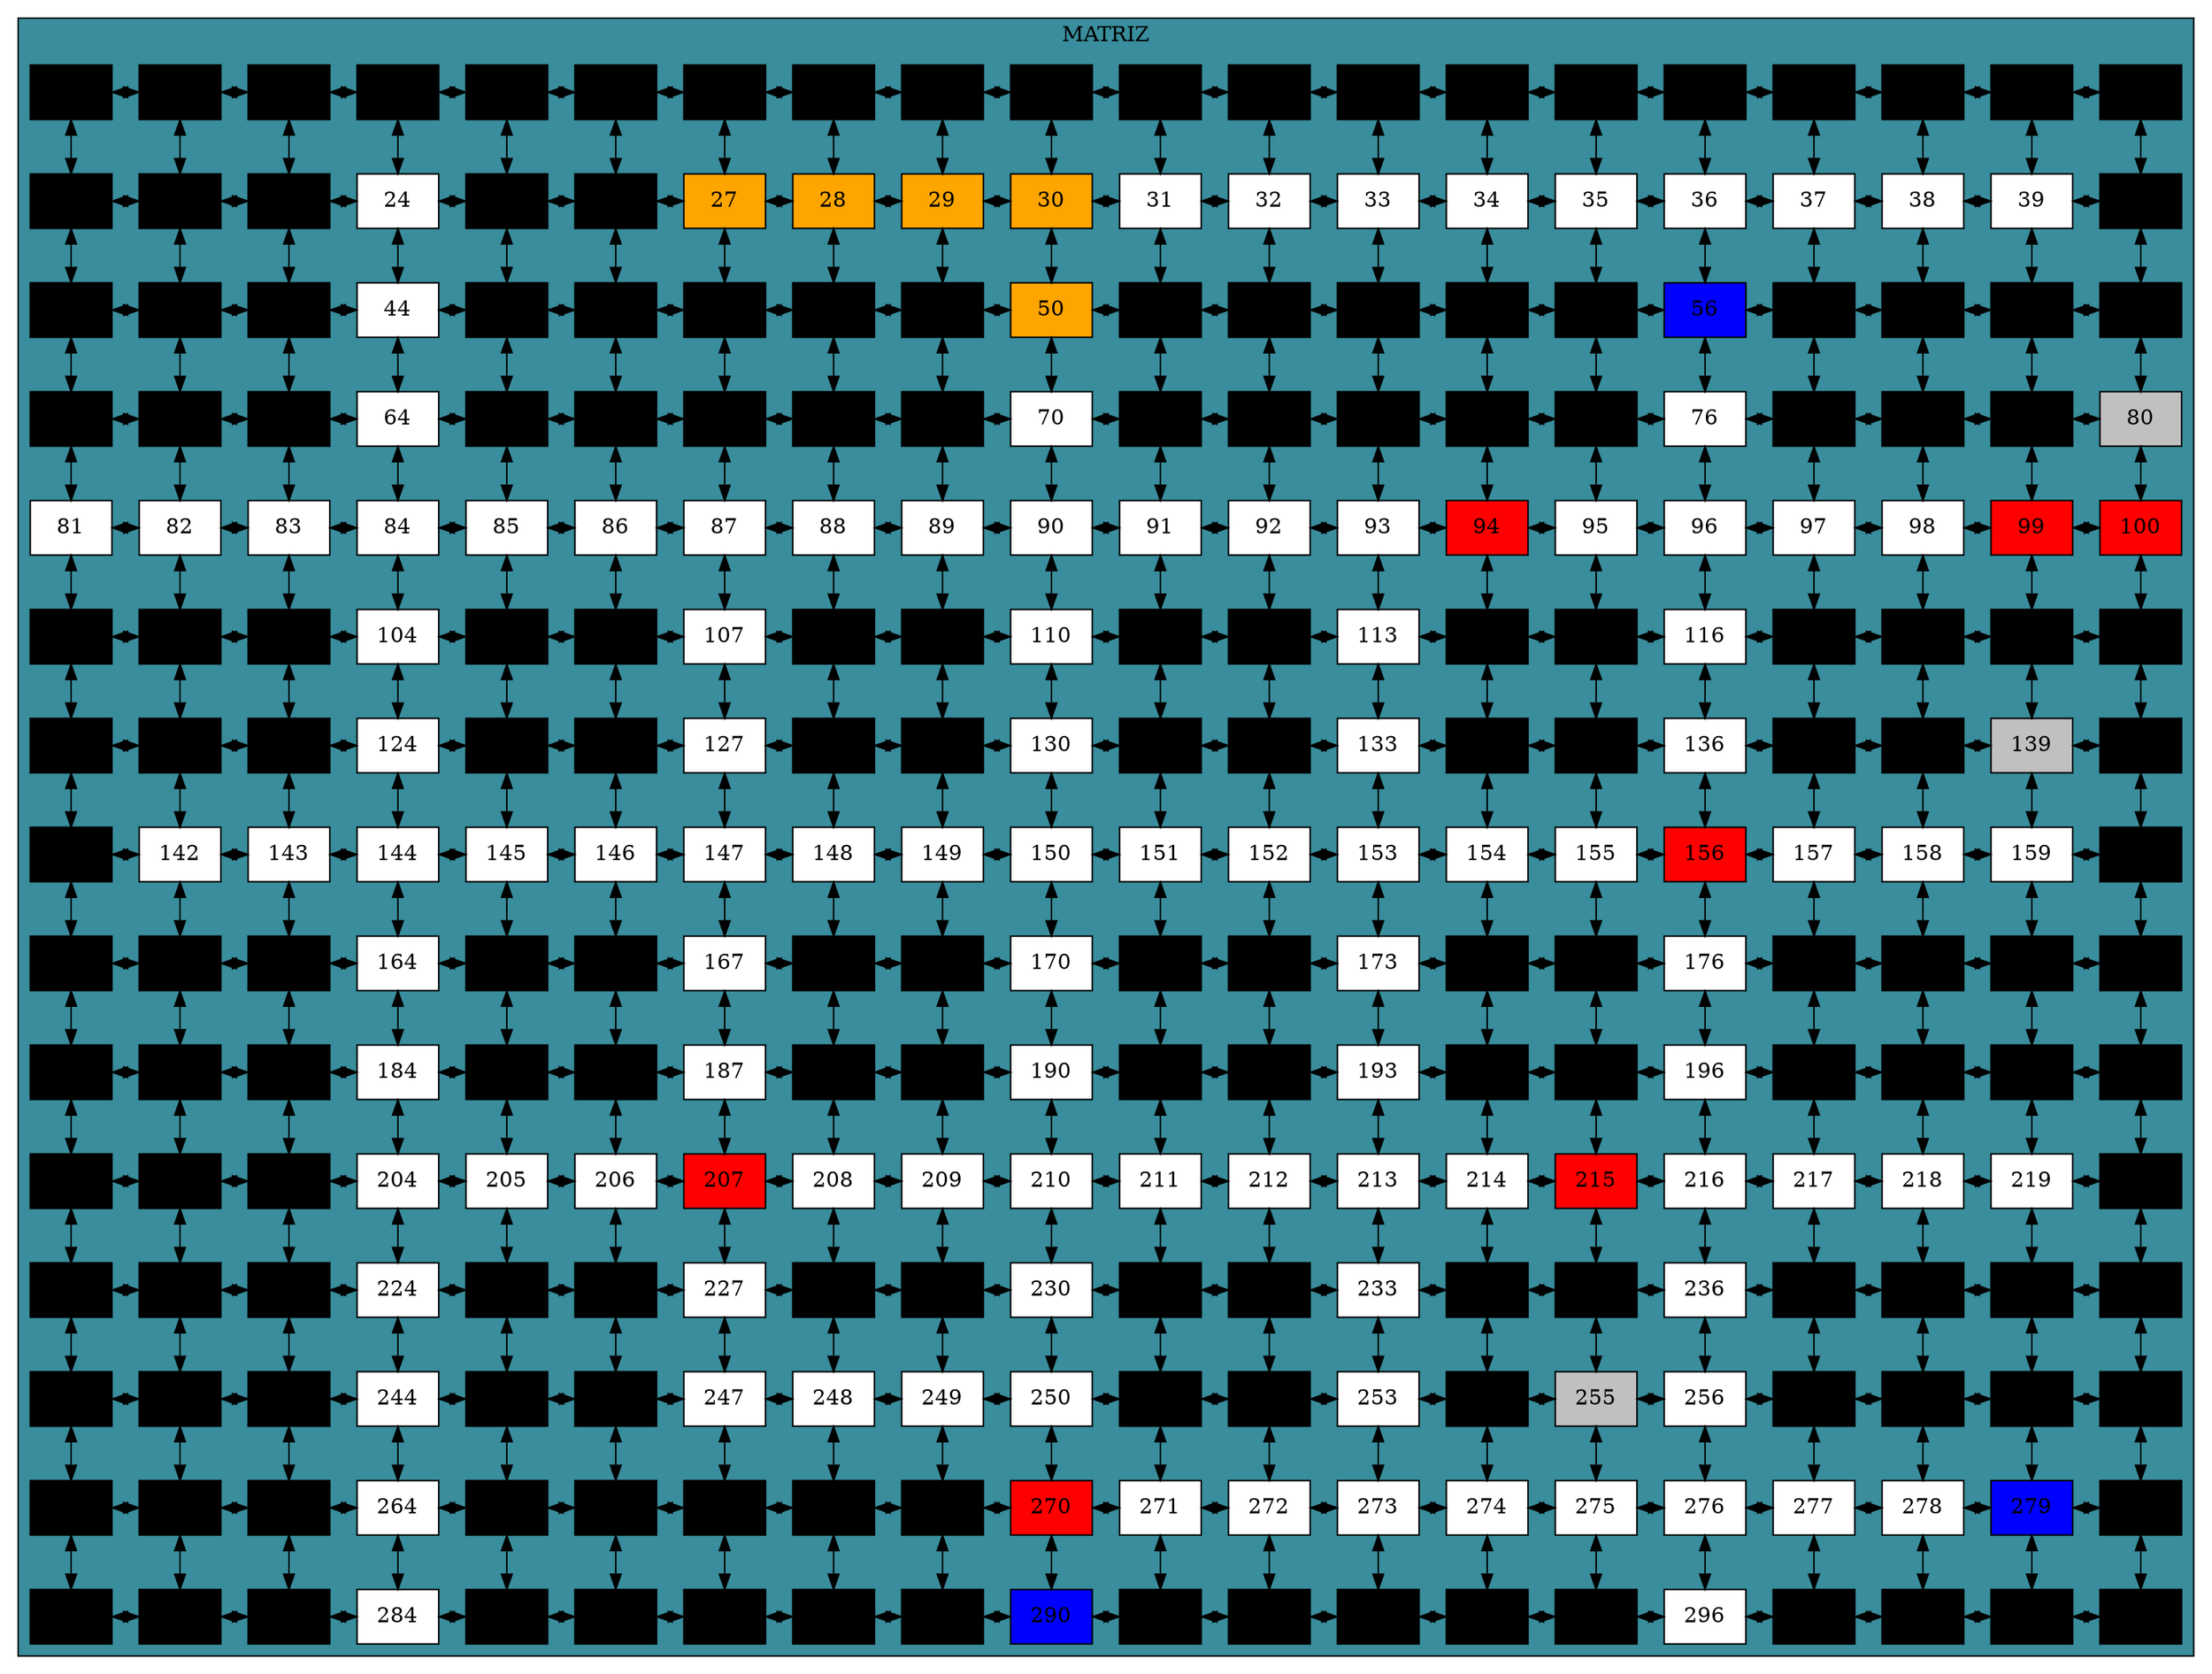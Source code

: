 digraph L{node[shape = box fillcolor = "#FFEDBB" style  = filled]subgraph cluster_p{label= "MATRIZ"bgcolor = "#398D9C"edge [dir = "both"]celda1[label= "1", fillcolor =black, group = 2 ];celda2[label= "2", fillcolor =black, group = 2 ];celda3[label= "3", fillcolor =black, group = 2 ];celda4[label= "4", fillcolor =black, group = 2 ];celda5[label= "5", fillcolor =black, group = 2 ];celda6[label= "6", fillcolor =black, group = 2 ];celda7[label= "7", fillcolor =black, group = 2 ];celda8[label= "8", fillcolor =black, group = 2 ];celda9[label= "9", fillcolor =black, group = 2 ];celda10[label= "10", fillcolor =black, group = 2 ];celda11[label= "11", fillcolor =black, group = 2 ];celda12[label= "12", fillcolor =black, group = 2 ];celda13[label= "13", fillcolor =black, group = 2 ];celda14[label= "14", fillcolor =black, group = 2 ];celda15[label= "15", fillcolor =black, group = 2 ];celda16[label= "16", fillcolor =black, group = 2 ];celda17[label= "17", fillcolor =black, group = 2 ];celda18[label= "18", fillcolor =black, group = 2 ];celda19[label= "19", fillcolor =black, group = 2 ];celda20[label= "20", fillcolor =black, group = 2 ];celda21[label= "21", fillcolor =black, group = 2 ];celda22[label= "22", fillcolor =black, group = 2 ];celda23[label= "23", fillcolor =black, group = 2 ];celda24[label= "24", fillcolor =white, group = 2 ];celda25[label= "25", fillcolor =black, group = 2 ];celda26[label= "26", fillcolor =black, group = 2 ];celda27[label= "27", fillcolor =orange, group = 2 ];celda28[label= "28", fillcolor =orange, group = 2 ];celda29[label= "29", fillcolor =orange, group = 2 ];celda30[label= "30", fillcolor =orange, group = 2 ];celda31[label= "31", fillcolor =white, group = 2 ];celda32[label= "32", fillcolor =white, group = 2 ];celda33[label= "33", fillcolor =white, group = 2 ];celda34[label= "34", fillcolor =white, group = 2 ];celda35[label= "35", fillcolor =white, group = 2 ];celda36[label= "36", fillcolor =white, group = 2 ];celda37[label= "37", fillcolor =white, group = 2 ];celda38[label= "38", fillcolor =white, group = 2 ];celda39[label= "39", fillcolor =white, group = 2 ];celda40[label= "40", fillcolor =black, group = 2 ];celda41[label= "41", fillcolor =black, group = 2 ];celda42[label= "42", fillcolor =black, group = 2 ];celda43[label= "43", fillcolor =black, group = 2 ];celda44[label= "44", fillcolor =white, group = 2 ];celda45[label= "45", fillcolor =black, group = 2 ];celda46[label= "46", fillcolor =black, group = 2 ];celda47[label= "47", fillcolor =black, group = 2 ];celda48[label= "48", fillcolor =black, group = 2 ];celda49[label= "49", fillcolor =black, group = 2 ];celda50[label= "50", fillcolor =orange, group = 2 ];celda51[label= "51", fillcolor =black, group = 2 ];celda52[label= "52", fillcolor =black, group = 2 ];celda53[label= "53", fillcolor =black, group = 2 ];celda54[label= "54", fillcolor =black, group = 2 ];celda55[label= "55", fillcolor =black, group = 2 ];celda56[label= "56", fillcolor =blue, group = 2 ];celda57[label= "57", fillcolor =black, group = 2 ];celda58[label= "58", fillcolor =black, group = 2 ];celda59[label= "59", fillcolor =black, group = 2 ];celda60[label= "60", fillcolor =black, group = 2 ];celda61[label= "61", fillcolor =black, group = 2 ];celda62[label= "62", fillcolor =black, group = 2 ];celda63[label= "63", fillcolor =black, group = 2 ];celda64[label= "64", fillcolor =white, group = 2 ];celda65[label= "65", fillcolor =black, group = 2 ];celda66[label= "66", fillcolor =black, group = 2 ];celda67[label= "67", fillcolor =black, group = 2 ];celda68[label= "68", fillcolor =black, group = 2 ];celda69[label= "69", fillcolor =black, group = 2 ];celda70[label= "70", fillcolor =white, group = 2 ];celda71[label= "71", fillcolor =black, group = 2 ];celda72[label= "72", fillcolor =black, group = 2 ];celda73[label= "73", fillcolor =black, group = 2 ];celda74[label= "74", fillcolor =black, group = 2 ];celda75[label= "75", fillcolor =black, group = 2 ];celda76[label= "76", fillcolor =white, group = 2 ];celda77[label= "77", fillcolor =black, group = 2 ];celda78[label= "78", fillcolor =black, group = 2 ];celda79[label= "79", fillcolor =black, group = 2 ];celda80[label= "80", fillcolor =gray, group = 2 ];celda81[label= "81", fillcolor =white, group = 2 ];celda82[label= "82", fillcolor =white, group = 2 ];celda83[label= "83", fillcolor =white, group = 2 ];celda84[label= "84", fillcolor =white, group = 2 ];celda85[label= "85", fillcolor =white, group = 2 ];celda86[label= "86", fillcolor =white, group = 2 ];celda87[label= "87", fillcolor =white, group = 2 ];celda88[label= "88", fillcolor =white, group = 2 ];celda89[label= "89", fillcolor =white, group = 2 ];celda90[label= "90", fillcolor =white, group = 2 ];celda91[label= "91", fillcolor =white, group = 2 ];celda92[label= "92", fillcolor =white, group = 2 ];celda93[label= "93", fillcolor =white, group = 2 ];celda94[label= "94", fillcolor =red, group = 2 ];celda95[label= "95", fillcolor =white, group = 2 ];celda96[label= "96", fillcolor =white, group = 2 ];celda97[label= "97", fillcolor =white, group = 2 ];celda98[label= "98", fillcolor =white, group = 2 ];celda99[label= "99", fillcolor =red, group = 2 ];celda100[label= "100", fillcolor =red, group = 2 ];celda101[label= "101", fillcolor =black, group = 2 ];celda102[label= "102", fillcolor =black, group = 2 ];celda103[label= "103", fillcolor =black, group = 2 ];celda104[label= "104", fillcolor =white, group = 2 ];celda105[label= "105", fillcolor =black, group = 2 ];celda106[label= "106", fillcolor =black, group = 2 ];celda107[label= "107", fillcolor =white, group = 2 ];celda108[label= "108", fillcolor =black, group = 2 ];celda109[label= "109", fillcolor =black, group = 2 ];celda110[label= "110", fillcolor =white, group = 2 ];celda111[label= "111", fillcolor =black, group = 2 ];celda112[label= "112", fillcolor =black, group = 2 ];celda113[label= "113", fillcolor =white, group = 2 ];celda114[label= "114", fillcolor =black, group = 2 ];celda115[label= "115", fillcolor =black, group = 2 ];celda116[label= "116", fillcolor =white, group = 2 ];celda117[label= "117", fillcolor =black, group = 2 ];celda118[label= "118", fillcolor =black, group = 2 ];celda119[label= "119", fillcolor =black, group = 2 ];celda120[label= "120", fillcolor =black, group = 2 ];celda121[label= "121", fillcolor =black, group = 2 ];celda122[label= "122", fillcolor =black, group = 2 ];celda123[label= "123", fillcolor =black, group = 2 ];celda124[label= "124", fillcolor =white, group = 2 ];celda125[label= "125", fillcolor =black, group = 2 ];celda126[label= "126", fillcolor =black, group = 2 ];celda127[label= "127", fillcolor =white, group = 2 ];celda128[label= "128", fillcolor =black, group = 2 ];celda129[label= "129", fillcolor =black, group = 2 ];celda130[label= "130", fillcolor =white, group = 2 ];celda131[label= "131", fillcolor =black, group = 2 ];celda132[label= "132", fillcolor =black, group = 2 ];celda133[label= "133", fillcolor =white, group = 2 ];celda134[label= "134", fillcolor =black, group = 2 ];celda135[label= "135", fillcolor =black, group = 2 ];celda136[label= "136", fillcolor =white, group = 2 ];celda137[label= "137", fillcolor =black, group = 2 ];celda138[label= "138", fillcolor =black, group = 2 ];celda139[label= "139", fillcolor =gray, group = 2 ];celda140[label= "140", fillcolor =black, group = 2 ];celda141[label= "141", fillcolor =black, group = 2 ];celda142[label= "142", fillcolor =white, group = 2 ];celda143[label= "143", fillcolor =white, group = 2 ];celda144[label= "144", fillcolor =white, group = 2 ];celda145[label= "145", fillcolor =white, group = 2 ];celda146[label= "146", fillcolor =white, group = 2 ];celda147[label= "147", fillcolor =white, group = 2 ];celda148[label= "148", fillcolor =white, group = 2 ];celda149[label= "149", fillcolor =white, group = 2 ];celda150[label= "150", fillcolor =white, group = 2 ];celda151[label= "151", fillcolor =white, group = 2 ];celda152[label= "152", fillcolor =white, group = 2 ];celda153[label= "153", fillcolor =white, group = 2 ];celda154[label= "154", fillcolor =white, group = 2 ];celda155[label= "155", fillcolor =white, group = 2 ];celda156[label= "156", fillcolor =red, group = 2 ];celda157[label= "157", fillcolor =white, group = 2 ];celda158[label= "158", fillcolor =white, group = 2 ];celda159[label= "159", fillcolor =white, group = 2 ];celda160[label= "160", fillcolor =black, group = 2 ];celda161[label= "161", fillcolor =black, group = 2 ];celda162[label= "162", fillcolor =black, group = 2 ];celda163[label= "163", fillcolor =black, group = 2 ];celda164[label= "164", fillcolor =white, group = 2 ];celda165[label= "165", fillcolor =black, group = 2 ];celda166[label= "166", fillcolor =black, group = 2 ];celda167[label= "167", fillcolor =white, group = 2 ];celda168[label= "168", fillcolor =black, group = 2 ];celda169[label= "169", fillcolor =black, group = 2 ];celda170[label= "170", fillcolor =white, group = 2 ];celda171[label= "171", fillcolor =black, group = 2 ];celda172[label= "172", fillcolor =black, group = 2 ];celda173[label= "173", fillcolor =white, group = 2 ];celda174[label= "174", fillcolor =black, group = 2 ];celda175[label= "175", fillcolor =black, group = 2 ];celda176[label= "176", fillcolor =white, group = 2 ];celda177[label= "177", fillcolor =black, group = 2 ];celda178[label= "178", fillcolor =black, group = 2 ];celda179[label= "179", fillcolor =black, group = 2 ];celda180[label= "180", fillcolor =black, group = 2 ];celda181[label= "181", fillcolor =black, group = 2 ];celda182[label= "182", fillcolor =black, group = 2 ];celda183[label= "183", fillcolor =black, group = 2 ];celda184[label= "184", fillcolor =white, group = 2 ];celda185[label= "185", fillcolor =black, group = 2 ];celda186[label= "186", fillcolor =black, group = 2 ];celda187[label= "187", fillcolor =white, group = 2 ];celda188[label= "188", fillcolor =black, group = 2 ];celda189[label= "189", fillcolor =black, group = 2 ];celda190[label= "190", fillcolor =white, group = 2 ];celda191[label= "191", fillcolor =black, group = 2 ];celda192[label= "192", fillcolor =black, group = 2 ];celda193[label= "193", fillcolor =white, group = 2 ];celda194[label= "194", fillcolor =black, group = 2 ];celda195[label= "195", fillcolor =black, group = 2 ];celda196[label= "196", fillcolor =white, group = 2 ];celda197[label= "197", fillcolor =black, group = 2 ];celda198[label= "198", fillcolor =black, group = 2 ];celda199[label= "199", fillcolor =black, group = 2 ];celda200[label= "200", fillcolor =black, group = 2 ];celda201[label= "201", fillcolor =black, group = 2 ];celda202[label= "202", fillcolor =black, group = 2 ];celda203[label= "203", fillcolor =black, group = 2 ];celda204[label= "204", fillcolor =white, group = 2 ];celda205[label= "205", fillcolor =white, group = 2 ];celda206[label= "206", fillcolor =white, group = 2 ];celda207[label= "207", fillcolor =red, group = 2 ];celda208[label= "208", fillcolor =white, group = 2 ];celda209[label= "209", fillcolor =white, group = 2 ];celda210[label= "210", fillcolor =white, group = 2 ];celda211[label= "211", fillcolor =white, group = 2 ];celda212[label= "212", fillcolor =white, group = 2 ];celda213[label= "213", fillcolor =white, group = 2 ];celda214[label= "214", fillcolor =white, group = 2 ];celda215[label= "215", fillcolor =red, group = 2 ];celda216[label= "216", fillcolor =white, group = 2 ];celda217[label= "217", fillcolor =white, group = 2 ];celda218[label= "218", fillcolor =white, group = 2 ];celda219[label= "219", fillcolor =white, group = 2 ];celda220[label= "220", fillcolor =black, group = 2 ];celda221[label= "221", fillcolor =black, group = 2 ];celda222[label= "222", fillcolor =black, group = 2 ];celda223[label= "223", fillcolor =black, group = 2 ];celda224[label= "224", fillcolor =white, group = 2 ];celda225[label= "225", fillcolor =black, group = 2 ];celda226[label= "226", fillcolor =black, group = 2 ];celda227[label= "227", fillcolor =white, group = 2 ];celda228[label= "228", fillcolor =black, group = 2 ];celda229[label= "229", fillcolor =black, group = 2 ];celda230[label= "230", fillcolor =white, group = 2 ];celda231[label= "231", fillcolor =black, group = 2 ];celda232[label= "232", fillcolor =black, group = 2 ];celda233[label= "233", fillcolor =white, group = 2 ];celda234[label= "234", fillcolor =black, group = 2 ];celda235[label= "235", fillcolor =black, group = 2 ];celda236[label= "236", fillcolor =white, group = 2 ];celda237[label= "237", fillcolor =black, group = 2 ];celda238[label= "238", fillcolor =black, group = 2 ];celda239[label= "239", fillcolor =black, group = 2 ];celda240[label= "240", fillcolor =black, group = 2 ];celda241[label= "241", fillcolor =black, group = 2 ];celda242[label= "242", fillcolor =black, group = 2 ];celda243[label= "243", fillcolor =black, group = 2 ];celda244[label= "244", fillcolor =white, group = 2 ];celda245[label= "245", fillcolor =black, group = 2 ];celda246[label= "246", fillcolor =black, group = 2 ];celda247[label= "247", fillcolor =white, group = 2 ];celda248[label= "248", fillcolor =white, group = 2 ];celda249[label= "249", fillcolor =white, group = 2 ];celda250[label= "250", fillcolor =white, group = 2 ];celda251[label= "251", fillcolor =black, group = 2 ];celda252[label= "252", fillcolor =black, group = 2 ];celda253[label= "253", fillcolor =white, group = 2 ];celda254[label= "254", fillcolor =black, group = 2 ];celda255[label= "255", fillcolor =gray, group = 2 ];celda256[label= "256", fillcolor =white, group = 2 ];celda257[label= "257", fillcolor =black, group = 2 ];celda258[label= "258", fillcolor =black, group = 2 ];celda259[label= "259", fillcolor =black, group = 2 ];celda260[label= "260", fillcolor =black, group = 2 ];celda261[label= "261", fillcolor =black, group = 2 ];celda262[label= "262", fillcolor =black, group = 2 ];celda263[label= "263", fillcolor =black, group = 2 ];celda264[label= "264", fillcolor =white, group = 2 ];celda265[label= "265", fillcolor =black, group = 2 ];celda266[label= "266", fillcolor =black, group = 2 ];celda267[label= "267", fillcolor =black, group = 2 ];celda268[label= "268", fillcolor =black, group = 2 ];celda269[label= "269", fillcolor =black, group = 2 ];celda270[label= "270", fillcolor =red, group = 2 ];celda271[label= "271", fillcolor =white, group = 2 ];celda272[label= "272", fillcolor =white, group = 2 ];celda273[label= "273", fillcolor =white, group = 2 ];celda274[label= "274", fillcolor =white, group = 2 ];celda275[label= "275", fillcolor =white, group = 2 ];celda276[label= "276", fillcolor =white, group = 2 ];celda277[label= "277", fillcolor =white, group = 2 ];celda278[label= "278", fillcolor =white, group = 2 ];celda279[label= "279", fillcolor =blue, group = 2 ];celda280[label= "280", fillcolor =black, group = 2 ];celda281[label= "281", fillcolor =black, group = 2 ];celda282[label= "282", fillcolor =black, group = 2 ];celda283[label= "283", fillcolor =black, group = 2 ];celda284[label= "284", fillcolor =white, group = 2 ];celda285[label= "285", fillcolor =black, group = 2 ];celda286[label= "286", fillcolor =black, group = 2 ];celda287[label= "287", fillcolor =black, group = 2 ];celda288[label= "288", fillcolor =black, group = 2 ];celda289[label= "289", fillcolor =black, group = 2 ];celda290[label= "290", fillcolor =blue, group = 2 ];celda291[label= "291", fillcolor =black, group = 2 ];celda292[label= "292", fillcolor =black, group = 2 ];celda293[label= "293", fillcolor =black, group = 2 ];celda294[label= "294", fillcolor =black, group = 2 ];celda295[label= "295", fillcolor =black, group = 2 ];celda296[label= "296", fillcolor =white, group = 2 ];celda297[label= "297", fillcolor =black, group = 2 ];celda298[label= "298", fillcolor =black, group = 2 ];celda299[label= "299", fillcolor =black, group = 2 ];celda300[label= "300", fillcolor =black, group = 2 ];celda1->celda2;celda2->celda3;celda3->celda4;celda4->celda5;celda5->celda6;celda6->celda7;celda7->celda8;celda8->celda9;celda9->celda10;celda10->celda11;celda11->celda12;celda12->celda13;celda13->celda14;celda14->celda15;celda15->celda16;celda16->celda17;celda17->celda18;celda18->celda19;celda19->celda20;celda21->celda22;celda22->celda23;celda23->celda24;celda24->celda25;celda25->celda26;celda26->celda27;celda27->celda28;celda28->celda29;celda29->celda30;celda30->celda31;celda31->celda32;celda32->celda33;celda33->celda34;celda34->celda35;celda35->celda36;celda36->celda37;celda37->celda38;celda38->celda39;celda39->celda40;celda41->celda42;celda42->celda43;celda43->celda44;celda44->celda45;celda45->celda46;celda46->celda47;celda47->celda48;celda48->celda49;celda49->celda50;celda50->celda51;celda51->celda52;celda52->celda53;celda53->celda54;celda54->celda55;celda55->celda56;celda56->celda57;celda57->celda58;celda58->celda59;celda59->celda60;celda61->celda62;celda62->celda63;celda63->celda64;celda64->celda65;celda65->celda66;celda66->celda67;celda67->celda68;celda68->celda69;celda69->celda70;celda70->celda71;celda71->celda72;celda72->celda73;celda73->celda74;celda74->celda75;celda75->celda76;celda76->celda77;celda77->celda78;celda78->celda79;celda79->celda80;celda81->celda82;celda82->celda83;celda83->celda84;celda84->celda85;celda85->celda86;celda86->celda87;celda87->celda88;celda88->celda89;celda89->celda90;celda90->celda91;celda91->celda92;celda92->celda93;celda93->celda94;celda94->celda95;celda95->celda96;celda96->celda97;celda97->celda98;celda98->celda99;celda99->celda100;celda101->celda102;celda102->celda103;celda103->celda104;celda104->celda105;celda105->celda106;celda106->celda107;celda107->celda108;celda108->celda109;celda109->celda110;celda110->celda111;celda111->celda112;celda112->celda113;celda113->celda114;celda114->celda115;celda115->celda116;celda116->celda117;celda117->celda118;celda118->celda119;celda119->celda120;celda121->celda122;celda122->celda123;celda123->celda124;celda124->celda125;celda125->celda126;celda126->celda127;celda127->celda128;celda128->celda129;celda129->celda130;celda130->celda131;celda131->celda132;celda132->celda133;celda133->celda134;celda134->celda135;celda135->celda136;celda136->celda137;celda137->celda138;celda138->celda139;celda139->celda140;celda141->celda142;celda142->celda143;celda143->celda144;celda144->celda145;celda145->celda146;celda146->celda147;celda147->celda148;celda148->celda149;celda149->celda150;celda150->celda151;celda151->celda152;celda152->celda153;celda153->celda154;celda154->celda155;celda155->celda156;celda156->celda157;celda157->celda158;celda158->celda159;celda159->celda160;celda161->celda162;celda162->celda163;celda163->celda164;celda164->celda165;celda165->celda166;celda166->celda167;celda167->celda168;celda168->celda169;celda169->celda170;celda170->celda171;celda171->celda172;celda172->celda173;celda173->celda174;celda174->celda175;celda175->celda176;celda176->celda177;celda177->celda178;celda178->celda179;celda179->celda180;celda181->celda182;celda182->celda183;celda183->celda184;celda184->celda185;celda185->celda186;celda186->celda187;celda187->celda188;celda188->celda189;celda189->celda190;celda190->celda191;celda191->celda192;celda192->celda193;celda193->celda194;celda194->celda195;celda195->celda196;celda196->celda197;celda197->celda198;celda198->celda199;celda199->celda200;celda201->celda202;celda202->celda203;celda203->celda204;celda204->celda205;celda205->celda206;celda206->celda207;celda207->celda208;celda208->celda209;celda209->celda210;celda210->celda211;celda211->celda212;celda212->celda213;celda213->celda214;celda214->celda215;celda215->celda216;celda216->celda217;celda217->celda218;celda218->celda219;celda219->celda220;celda221->celda222;celda222->celda223;celda223->celda224;celda224->celda225;celda225->celda226;celda226->celda227;celda227->celda228;celda228->celda229;celda229->celda230;celda230->celda231;celda231->celda232;celda232->celda233;celda233->celda234;celda234->celda235;celda235->celda236;celda236->celda237;celda237->celda238;celda238->celda239;celda239->celda240;celda241->celda242;celda242->celda243;celda243->celda244;celda244->celda245;celda245->celda246;celda246->celda247;celda247->celda248;celda248->celda249;celda249->celda250;celda250->celda251;celda251->celda252;celda252->celda253;celda253->celda254;celda254->celda255;celda255->celda256;celda256->celda257;celda257->celda258;celda258->celda259;celda259->celda260;celda261->celda262;celda262->celda263;celda263->celda264;celda264->celda265;celda265->celda266;celda266->celda267;celda267->celda268;celda268->celda269;celda269->celda270;celda270->celda271;celda271->celda272;celda272->celda273;celda273->celda274;celda274->celda275;celda275->celda276;celda276->celda277;celda277->celda278;celda278->celda279;celda279->celda280;celda281->celda282;celda282->celda283;celda283->celda284;celda284->celda285;celda285->celda286;celda286->celda287;celda287->celda288;celda288->celda289;celda289->celda290;celda290->celda291;celda291->celda292;celda292->celda293;celda293->celda294;celda294->celda295;celda295->celda296;celda296->celda297;celda297->celda298;celda298->celda299;celda299->celda300;{rank = same;celda1;celda2;celda3;celda4;celda5;celda6;celda7;celda8;celda9;celda10;celda11;celda12;celda13;celda14;celda15;celda16;celda17;celda18;celda19;celda20;}{rank = same;celda21;celda22;celda23;celda24;celda25;celda26;celda27;celda28;celda29;celda30;celda31;celda32;celda33;celda34;celda35;celda36;celda37;celda38;celda39;celda40;}{rank = same;celda41;celda42;celda43;celda44;celda45;celda46;celda47;celda48;celda49;celda50;celda51;celda52;celda53;celda54;celda55;celda56;celda57;celda58;celda59;celda60;}{rank = same;celda61;celda62;celda63;celda64;celda65;celda66;celda67;celda68;celda69;celda70;celda71;celda72;celda73;celda74;celda75;celda76;celda77;celda78;celda79;celda80;}{rank = same;celda81;celda82;celda83;celda84;celda85;celda86;celda87;celda88;celda89;celda90;celda91;celda92;celda93;celda94;celda95;celda96;celda97;celda98;celda99;celda100;}{rank = same;celda101;celda102;celda103;celda104;celda105;celda106;celda107;celda108;celda109;celda110;celda111;celda112;celda113;celda114;celda115;celda116;celda117;celda118;celda119;celda120;}{rank = same;celda121;celda122;celda123;celda124;celda125;celda126;celda127;celda128;celda129;celda130;celda131;celda132;celda133;celda134;celda135;celda136;celda137;celda138;celda139;celda140;}{rank = same;celda141;celda142;celda143;celda144;celda145;celda146;celda147;celda148;celda149;celda150;celda151;celda152;celda153;celda154;celda155;celda156;celda157;celda158;celda159;celda160;}{rank = same;celda161;celda162;celda163;celda164;celda165;celda166;celda167;celda168;celda169;celda170;celda171;celda172;celda173;celda174;celda175;celda176;celda177;celda178;celda179;celda180;}{rank = same;celda181;celda182;celda183;celda184;celda185;celda186;celda187;celda188;celda189;celda190;celda191;celda192;celda193;celda194;celda195;celda196;celda197;celda198;celda199;celda200;}{rank = same;celda201;celda202;celda203;celda204;celda205;celda206;celda207;celda208;celda209;celda210;celda211;celda212;celda213;celda214;celda215;celda216;celda217;celda218;celda219;celda220;}{rank = same;celda221;celda222;celda223;celda224;celda225;celda226;celda227;celda228;celda229;celda230;celda231;celda232;celda233;celda234;celda235;celda236;celda237;celda238;celda239;celda240;}{rank = same;celda241;celda242;celda243;celda244;celda245;celda246;celda247;celda248;celda249;celda250;celda251;celda252;celda253;celda254;celda255;celda256;celda257;celda258;celda259;celda260;}{rank = same;celda261;celda262;celda263;celda264;celda265;celda266;celda267;celda268;celda269;celda270;celda271;celda272;celda273;celda274;celda275;celda276;celda277;celda278;celda279;celda280;}{rank = same;celda281;celda282;celda283;celda284;celda285;celda286;celda287;celda288;celda289;celda290;celda291;celda292;celda293;celda294;celda295;celda296;celda297;celda298;celda299;celda300;}celda1->celda21;celda21->celda41;celda41->celda61;celda61->celda81;celda81->celda101;celda101->celda121;celda121->celda141;celda141->celda161;celda161->celda181;celda181->celda201;celda201->celda221;celda221->celda241;celda241->celda261;celda261->celda281;celda2->celda22;celda22->celda42;celda42->celda62;celda62->celda82;celda82->celda102;celda102->celda122;celda122->celda142;celda142->celda162;celda162->celda182;celda182->celda202;celda202->celda222;celda222->celda242;celda242->celda262;celda262->celda282;celda3->celda23;celda23->celda43;celda43->celda63;celda63->celda83;celda83->celda103;celda103->celda123;celda123->celda143;celda143->celda163;celda163->celda183;celda183->celda203;celda203->celda223;celda223->celda243;celda243->celda263;celda263->celda283;celda4->celda24;celda24->celda44;celda44->celda64;celda64->celda84;celda84->celda104;celda104->celda124;celda124->celda144;celda144->celda164;celda164->celda184;celda184->celda204;celda204->celda224;celda224->celda244;celda244->celda264;celda264->celda284;celda5->celda25;celda25->celda45;celda45->celda65;celda65->celda85;celda85->celda105;celda105->celda125;celda125->celda145;celda145->celda165;celda165->celda185;celda185->celda205;celda205->celda225;celda225->celda245;celda245->celda265;celda265->celda285;celda6->celda26;celda26->celda46;celda46->celda66;celda66->celda86;celda86->celda106;celda106->celda126;celda126->celda146;celda146->celda166;celda166->celda186;celda186->celda206;celda206->celda226;celda226->celda246;celda246->celda266;celda266->celda286;celda7->celda27;celda27->celda47;celda47->celda67;celda67->celda87;celda87->celda107;celda107->celda127;celda127->celda147;celda147->celda167;celda167->celda187;celda187->celda207;celda207->celda227;celda227->celda247;celda247->celda267;celda267->celda287;celda8->celda28;celda28->celda48;celda48->celda68;celda68->celda88;celda88->celda108;celda108->celda128;celda128->celda148;celda148->celda168;celda168->celda188;celda188->celda208;celda208->celda228;celda228->celda248;celda248->celda268;celda268->celda288;celda9->celda29;celda29->celda49;celda49->celda69;celda69->celda89;celda89->celda109;celda109->celda129;celda129->celda149;celda149->celda169;celda169->celda189;celda189->celda209;celda209->celda229;celda229->celda249;celda249->celda269;celda269->celda289;celda10->celda30;celda30->celda50;celda50->celda70;celda70->celda90;celda90->celda110;celda110->celda130;celda130->celda150;celda150->celda170;celda170->celda190;celda190->celda210;celda210->celda230;celda230->celda250;celda250->celda270;celda270->celda290;celda11->celda31;celda31->celda51;celda51->celda71;celda71->celda91;celda91->celda111;celda111->celda131;celda131->celda151;celda151->celda171;celda171->celda191;celda191->celda211;celda211->celda231;celda231->celda251;celda251->celda271;celda271->celda291;celda12->celda32;celda32->celda52;celda52->celda72;celda72->celda92;celda92->celda112;celda112->celda132;celda132->celda152;celda152->celda172;celda172->celda192;celda192->celda212;celda212->celda232;celda232->celda252;celda252->celda272;celda272->celda292;celda13->celda33;celda33->celda53;celda53->celda73;celda73->celda93;celda93->celda113;celda113->celda133;celda133->celda153;celda153->celda173;celda173->celda193;celda193->celda213;celda213->celda233;celda233->celda253;celda253->celda273;celda273->celda293;celda14->celda34;celda34->celda54;celda54->celda74;celda74->celda94;celda94->celda114;celda114->celda134;celda134->celda154;celda154->celda174;celda174->celda194;celda194->celda214;celda214->celda234;celda234->celda254;celda254->celda274;celda274->celda294;celda15->celda35;celda35->celda55;celda55->celda75;celda75->celda95;celda95->celda115;celda115->celda135;celda135->celda155;celda155->celda175;celda175->celda195;celda195->celda215;celda215->celda235;celda235->celda255;celda255->celda275;celda275->celda295;celda16->celda36;celda36->celda56;celda56->celda76;celda76->celda96;celda96->celda116;celda116->celda136;celda136->celda156;celda156->celda176;celda176->celda196;celda196->celda216;celda216->celda236;celda236->celda256;celda256->celda276;celda276->celda296;celda17->celda37;celda37->celda57;celda57->celda77;celda77->celda97;celda97->celda117;celda117->celda137;celda137->celda157;celda157->celda177;celda177->celda197;celda197->celda217;celda217->celda237;celda237->celda257;celda257->celda277;celda277->celda297;celda18->celda38;celda38->celda58;celda58->celda78;celda78->celda98;celda98->celda118;celda118->celda138;celda138->celda158;celda158->celda178;celda178->celda198;celda198->celda218;celda218->celda238;celda238->celda258;celda258->celda278;celda278->celda298;celda19->celda39;celda39->celda59;celda59->celda79;celda79->celda99;celda99->celda119;celda119->celda139;celda139->celda159;celda159->celda179;celda179->celda199;celda199->celda219;celda219->celda239;celda239->celda259;celda259->celda279;celda279->celda299;celda20->celda40;celda40->celda60;celda60->celda80;celda80->celda100;celda100->celda120;celda120->celda140;celda140->celda160;celda160->celda180;celda180->celda200;celda200->celda220;celda220->celda240;celda240->celda260;celda260->celda280;celda280->celda300;}}